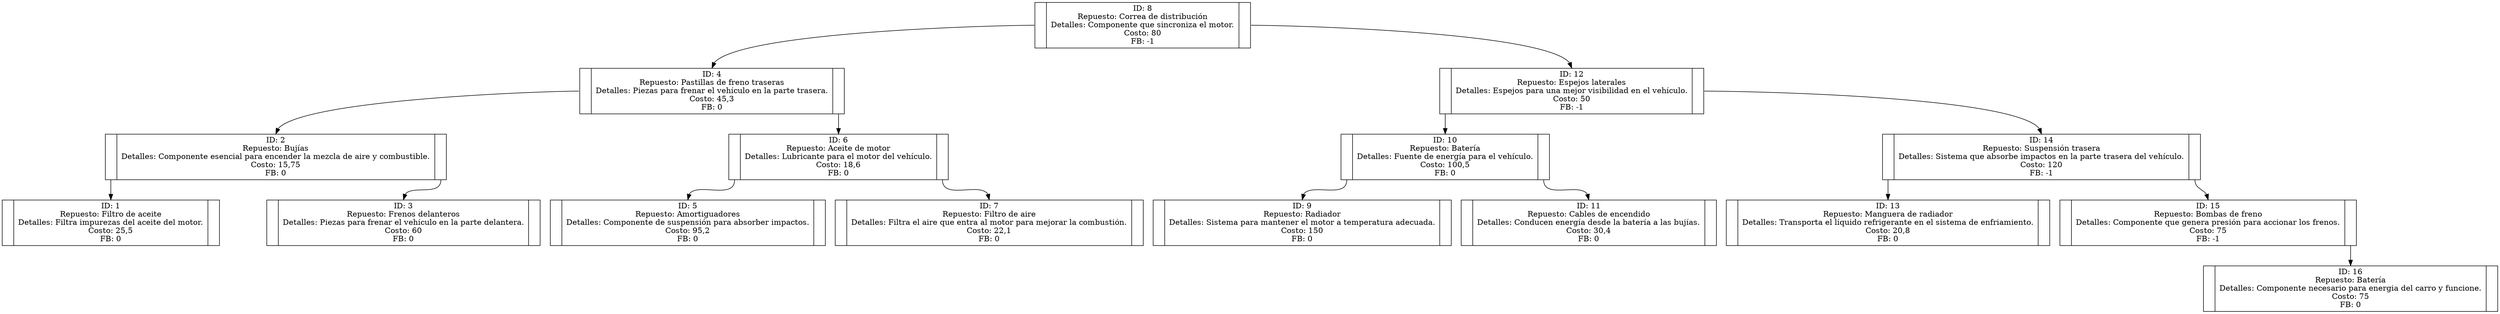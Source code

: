 digraph AVL {
node [shape=record];
rankdir=TB;
node8 [label="<f0> | <f1> ID: 8\nRepuesto: Correa de distribución\nDetalles: Componente que sincroniza el motor.\nCosto: 80\nFB: -1 | <f2>"];
node4 [label="<f0> | <f1> ID: 4\nRepuesto: Pastillas de freno traseras\nDetalles: Piezas para frenar el vehículo en la parte trasera.\nCosto: 45,3\nFB: 0 | <f2>"];
node2 [label="<f0> | <f1> ID: 2\nRepuesto: Bujías\nDetalles: Componente esencial para encender la mezcla de aire y combustible.\nCosto: 15,75\nFB: 0 | <f2>"];
node1 [label="<f0> | <f1> ID: 1\nRepuesto: Filtro de aceite\nDetalles: Filtra impurezas del aceite del motor.\nCosto: 25,5\nFB: 0 | <f2>"];
node3 [label="<f0> | <f1> ID: 3\nRepuesto: Frenos delanteros\nDetalles: Piezas para frenar el vehículo en la parte delantera.\nCosto: 60\nFB: 0 | <f2>"];
node6 [label="<f0> | <f1> ID: 6\nRepuesto: Aceite de motor\nDetalles: Lubricante para el motor del vehículo.\nCosto: 18,6\nFB: 0 | <f2>"];
node5 [label="<f0> | <f1> ID: 5\nRepuesto: Amortiguadores\nDetalles: Componente de suspensión para absorber impactos.\nCosto: 95,2\nFB: 0 | <f2>"];
node7 [label="<f0> | <f1> ID: 7\nRepuesto: Filtro de aire\nDetalles: Filtra el aire que entra al motor para mejorar la combustión.\nCosto: 22,1\nFB: 0 | <f2>"];
node12 [label="<f0> | <f1> ID: 12\nRepuesto: Espejos laterales\nDetalles: Espejos para una mejor visibilidad en el vehículo.\nCosto: 50\nFB: -1 | <f2>"];
node10 [label="<f0> | <f1> ID: 10\nRepuesto: Batería\nDetalles: Fuente de energía para el vehículo.\nCosto: 100,5\nFB: 0 | <f2>"];
node9 [label="<f0> | <f1> ID: 9\nRepuesto: Radiador\nDetalles: Sistema para mantener el motor a temperatura adecuada.\nCosto: 150\nFB: 0 | <f2>"];
node11 [label="<f0> | <f1> ID: 11\nRepuesto: Cables de encendido\nDetalles: Conducen energía desde la batería a las bujías.\nCosto: 30,4\nFB: 0 | <f2>"];
node14 [label="<f0> | <f1> ID: 14\nRepuesto: Suspensión trasera\nDetalles: Sistema que absorbe impactos en la parte trasera del vehículo.\nCosto: 120\nFB: -1 | <f2>"];
node13 [label="<f0> | <f1> ID: 13\nRepuesto: Manguera de radiador\nDetalles: Transporta el líquido refrigerante en el sistema de enfriamiento.\nCosto: 20,8\nFB: 0 | <f2>"];
node15 [label="<f0> | <f1> ID: 15\nRepuesto: Bombas de freno\nDetalles: Componente que genera presión para accionar los frenos.\nCosto: 75\nFB: -1 | <f2>"];
node16 [label="<f0> | <f1> ID: 16\nRepuesto: Batería\nDetalles: Componente necesario para energia del carro y funcione.\nCosto: 75\nFB: 0 | <f2>"];
"node8":f0 -> "node4":f1;
"node4":f0 -> "node2":f1;
"node2":f0 -> "node1":f1;
"node2":f2 -> "node3":f1;
"node4":f2 -> "node6":f1;
"node6":f0 -> "node5":f1;
"node6":f2 -> "node7":f1;
"node8":f2 -> "node12":f1;
"node12":f0 -> "node10":f1;
"node10":f0 -> "node9":f1;
"node10":f2 -> "node11":f1;
"node12":f2 -> "node14":f1;
"node14":f0 -> "node13":f1;
"node14":f2 -> "node15":f1;
"node15":f2 -> "node16":f1;
}
